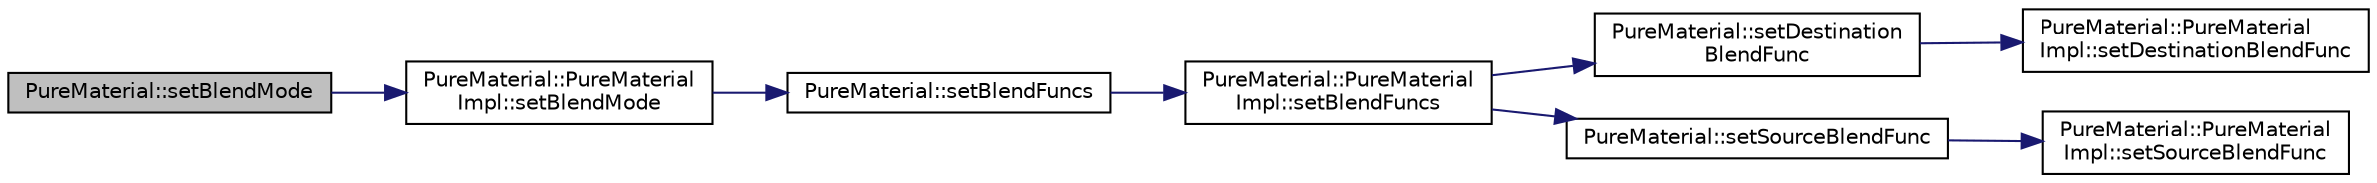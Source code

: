 digraph "PureMaterial::setBlendMode"
{
 // LATEX_PDF_SIZE
  edge [fontname="Helvetica",fontsize="10",labelfontname="Helvetica",labelfontsize="10"];
  node [fontname="Helvetica",fontsize="10",shape=record];
  rankdir="LR";
  Node1 [label="PureMaterial::setBlendMode",height=0.2,width=0.4,color="black", fillcolor="grey75", style="filled", fontcolor="black",tooltip="Sets the blend mode on the specified level."];
  Node1 -> Node2 [color="midnightblue",fontsize="10",style="solid",fontname="Helvetica"];
  Node2 [label="PureMaterial::PureMaterial\lImpl::setBlendMode",height=0.2,width=0.4,color="black", fillcolor="white", style="filled",URL="$class_pure_material_1_1_pure_material_impl.html#a51875fdb1b4093fe0830cc1a4ed13200",tooltip=" "];
  Node2 -> Node3 [color="midnightblue",fontsize="10",style="solid",fontname="Helvetica"];
  Node3 [label="PureMaterial::setBlendFuncs",height=0.2,width=0.4,color="black", fillcolor="white", style="filled",URL="$class_pure_material.html#a2f04e9a6083d80d4917fe049cb0a9567",tooltip="Sets the blend factors on the specified level."];
  Node3 -> Node4 [color="midnightblue",fontsize="10",style="solid",fontname="Helvetica"];
  Node4 [label="PureMaterial::PureMaterial\lImpl::setBlendFuncs",height=0.2,width=0.4,color="black", fillcolor="white", style="filled",URL="$class_pure_material_1_1_pure_material_impl.html#acc25147716617fd6e9d4aa7349de13d4",tooltip=" "];
  Node4 -> Node5 [color="midnightblue",fontsize="10",style="solid",fontname="Helvetica"];
  Node5 [label="PureMaterial::setDestination\lBlendFunc",height=0.2,width=0.4,color="black", fillcolor="white", style="filled",URL="$class_pure_material.html#a5c4aea7ab6163560f6c3b3f4b629b18f",tooltip="Sets the destination blend factor on the specified level."];
  Node5 -> Node6 [color="midnightblue",fontsize="10",style="solid",fontname="Helvetica"];
  Node6 [label="PureMaterial::PureMaterial\lImpl::setDestinationBlendFunc",height=0.2,width=0.4,color="black", fillcolor="white", style="filled",URL="$class_pure_material_1_1_pure_material_impl.html#a7745dbdeb1327e4e700015a5646059f3",tooltip=" "];
  Node4 -> Node7 [color="midnightblue",fontsize="10",style="solid",fontname="Helvetica"];
  Node7 [label="PureMaterial::setSourceBlendFunc",height=0.2,width=0.4,color="black", fillcolor="white", style="filled",URL="$class_pure_material.html#a767bdfa43d6b4408a92f2df4d1c28c58",tooltip="Sets the source blend factor on the specified level."];
  Node7 -> Node8 [color="midnightblue",fontsize="10",style="solid",fontname="Helvetica"];
  Node8 [label="PureMaterial::PureMaterial\lImpl::setSourceBlendFunc",height=0.2,width=0.4,color="black", fillcolor="white", style="filled",URL="$class_pure_material_1_1_pure_material_impl.html#acae20c83d93fcda77a8b4112f58aad87",tooltip=" "];
}
